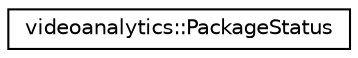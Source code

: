 digraph "Graphical Class Hierarchy"
{
  edge [fontname="Helvetica",fontsize="10",labelfontname="Helvetica",labelfontsize="10"];
  node [fontname="Helvetica",fontsize="10",shape=record];
  rankdir="LR";
  Node0 [label="videoanalytics::PackageStatus",height=0.2,width=0.4,color="black", fillcolor="white", style="filled",URL="$d6/d4d/structvideoanalytics_1_1PackageStatus.html"];
}
